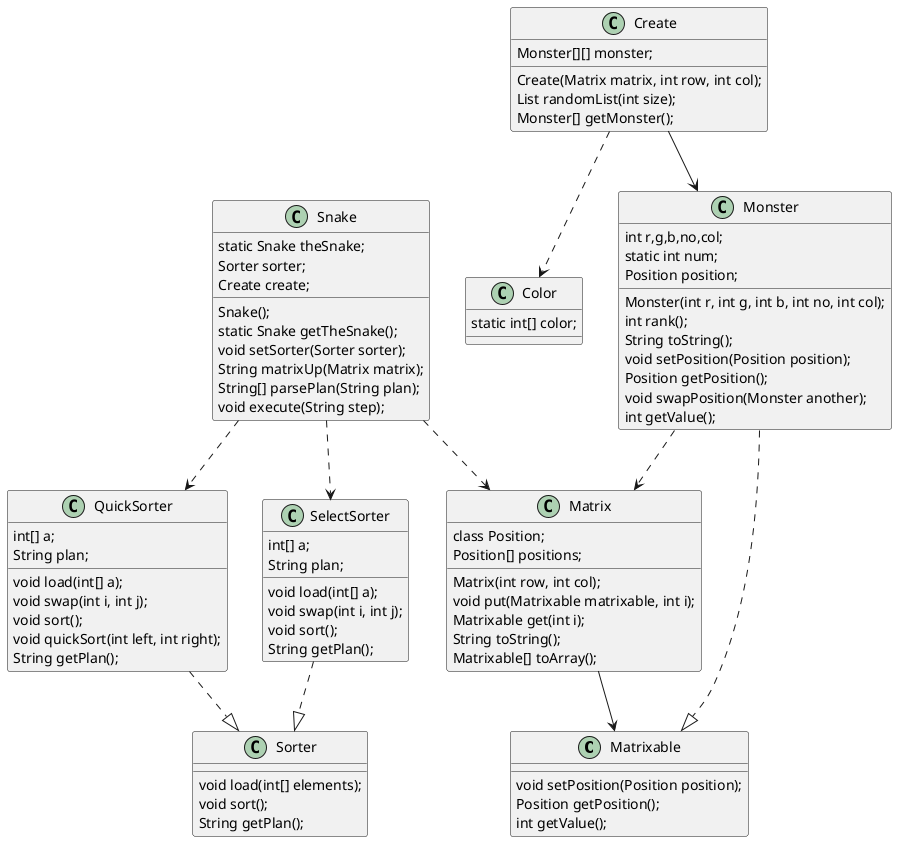 @startuml

class Matrixable{
    void setPosition(Position position);
    Position getPosition();
    int getValue();
}

class Monster{
    int r,g,b,no,col;
    static int num;
    Position position;

    Monster(int r, int g, int b, int no, int col);
    int rank();
    String toString();
    void setPosition(Position position);
    Position getPosition();
    void swapPosition(Monster another);
    int getValue();
}

class Create{
    Monster[][] monster;

    Create(Matrix matrix, int row, int col);
    List randomList(int size);
    Monster[] getMonster();
}

class Color{
    static int[] color;
}

class Matrix{
    class Position;
    Position[] positions;

    Matrix(int row, int col);
    void put(Matrixable matrixable, int i);
    Matrixable get(int i);
    String toString();
    Matrixable[] toArray();
}

class Sorter{
    void load(int[] elements);
    void sort();
    String getPlan();
}

class SelectSorter{
    int[] a;
    String plan;

    void load(int[] a);
    void swap(int i, int j);
    void sort();
    String getPlan();
}

class QuickSorter{
    int[] a;
    String plan;

    void load(int[] a);
    void swap(int i, int j);
    void sort();
    void quickSort(int left, int right);
    String getPlan();
}

class Snake{
    static Snake theSnake;
    Sorter sorter;
    Create create;

    Snake();
    static Snake getTheSnake();
    void setSorter(Sorter sorter);
    String matrixUp(Matrix matrix);
    String[] parsePlan(String plan);
    void execute(String step);
}

Monster ..|> Matrixable
Monster ..> Matrix
Create --> Monster
Create ..> Color
Matrix --> Matrixable
SelectSorter ..|> Sorter
QuickSorter ..|> Sorter
Snake ..> Matrix
Snake ..> SelectSorter
Snake ..> QuickSorter


@enduml